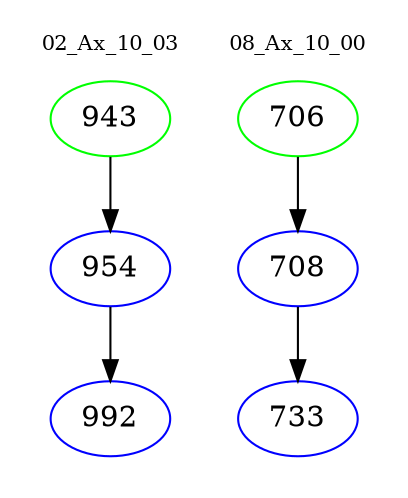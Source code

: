 digraph{
subgraph cluster_0 {
color = white
label = "02_Ax_10_03";
fontsize=10;
T0_943 [label="943", color="green"]
T0_943 -> T0_954 [color="black"]
T0_954 [label="954", color="blue"]
T0_954 -> T0_992 [color="black"]
T0_992 [label="992", color="blue"]
}
subgraph cluster_1 {
color = white
label = "08_Ax_10_00";
fontsize=10;
T1_706 [label="706", color="green"]
T1_706 -> T1_708 [color="black"]
T1_708 [label="708", color="blue"]
T1_708 -> T1_733 [color="black"]
T1_733 [label="733", color="blue"]
}
}
